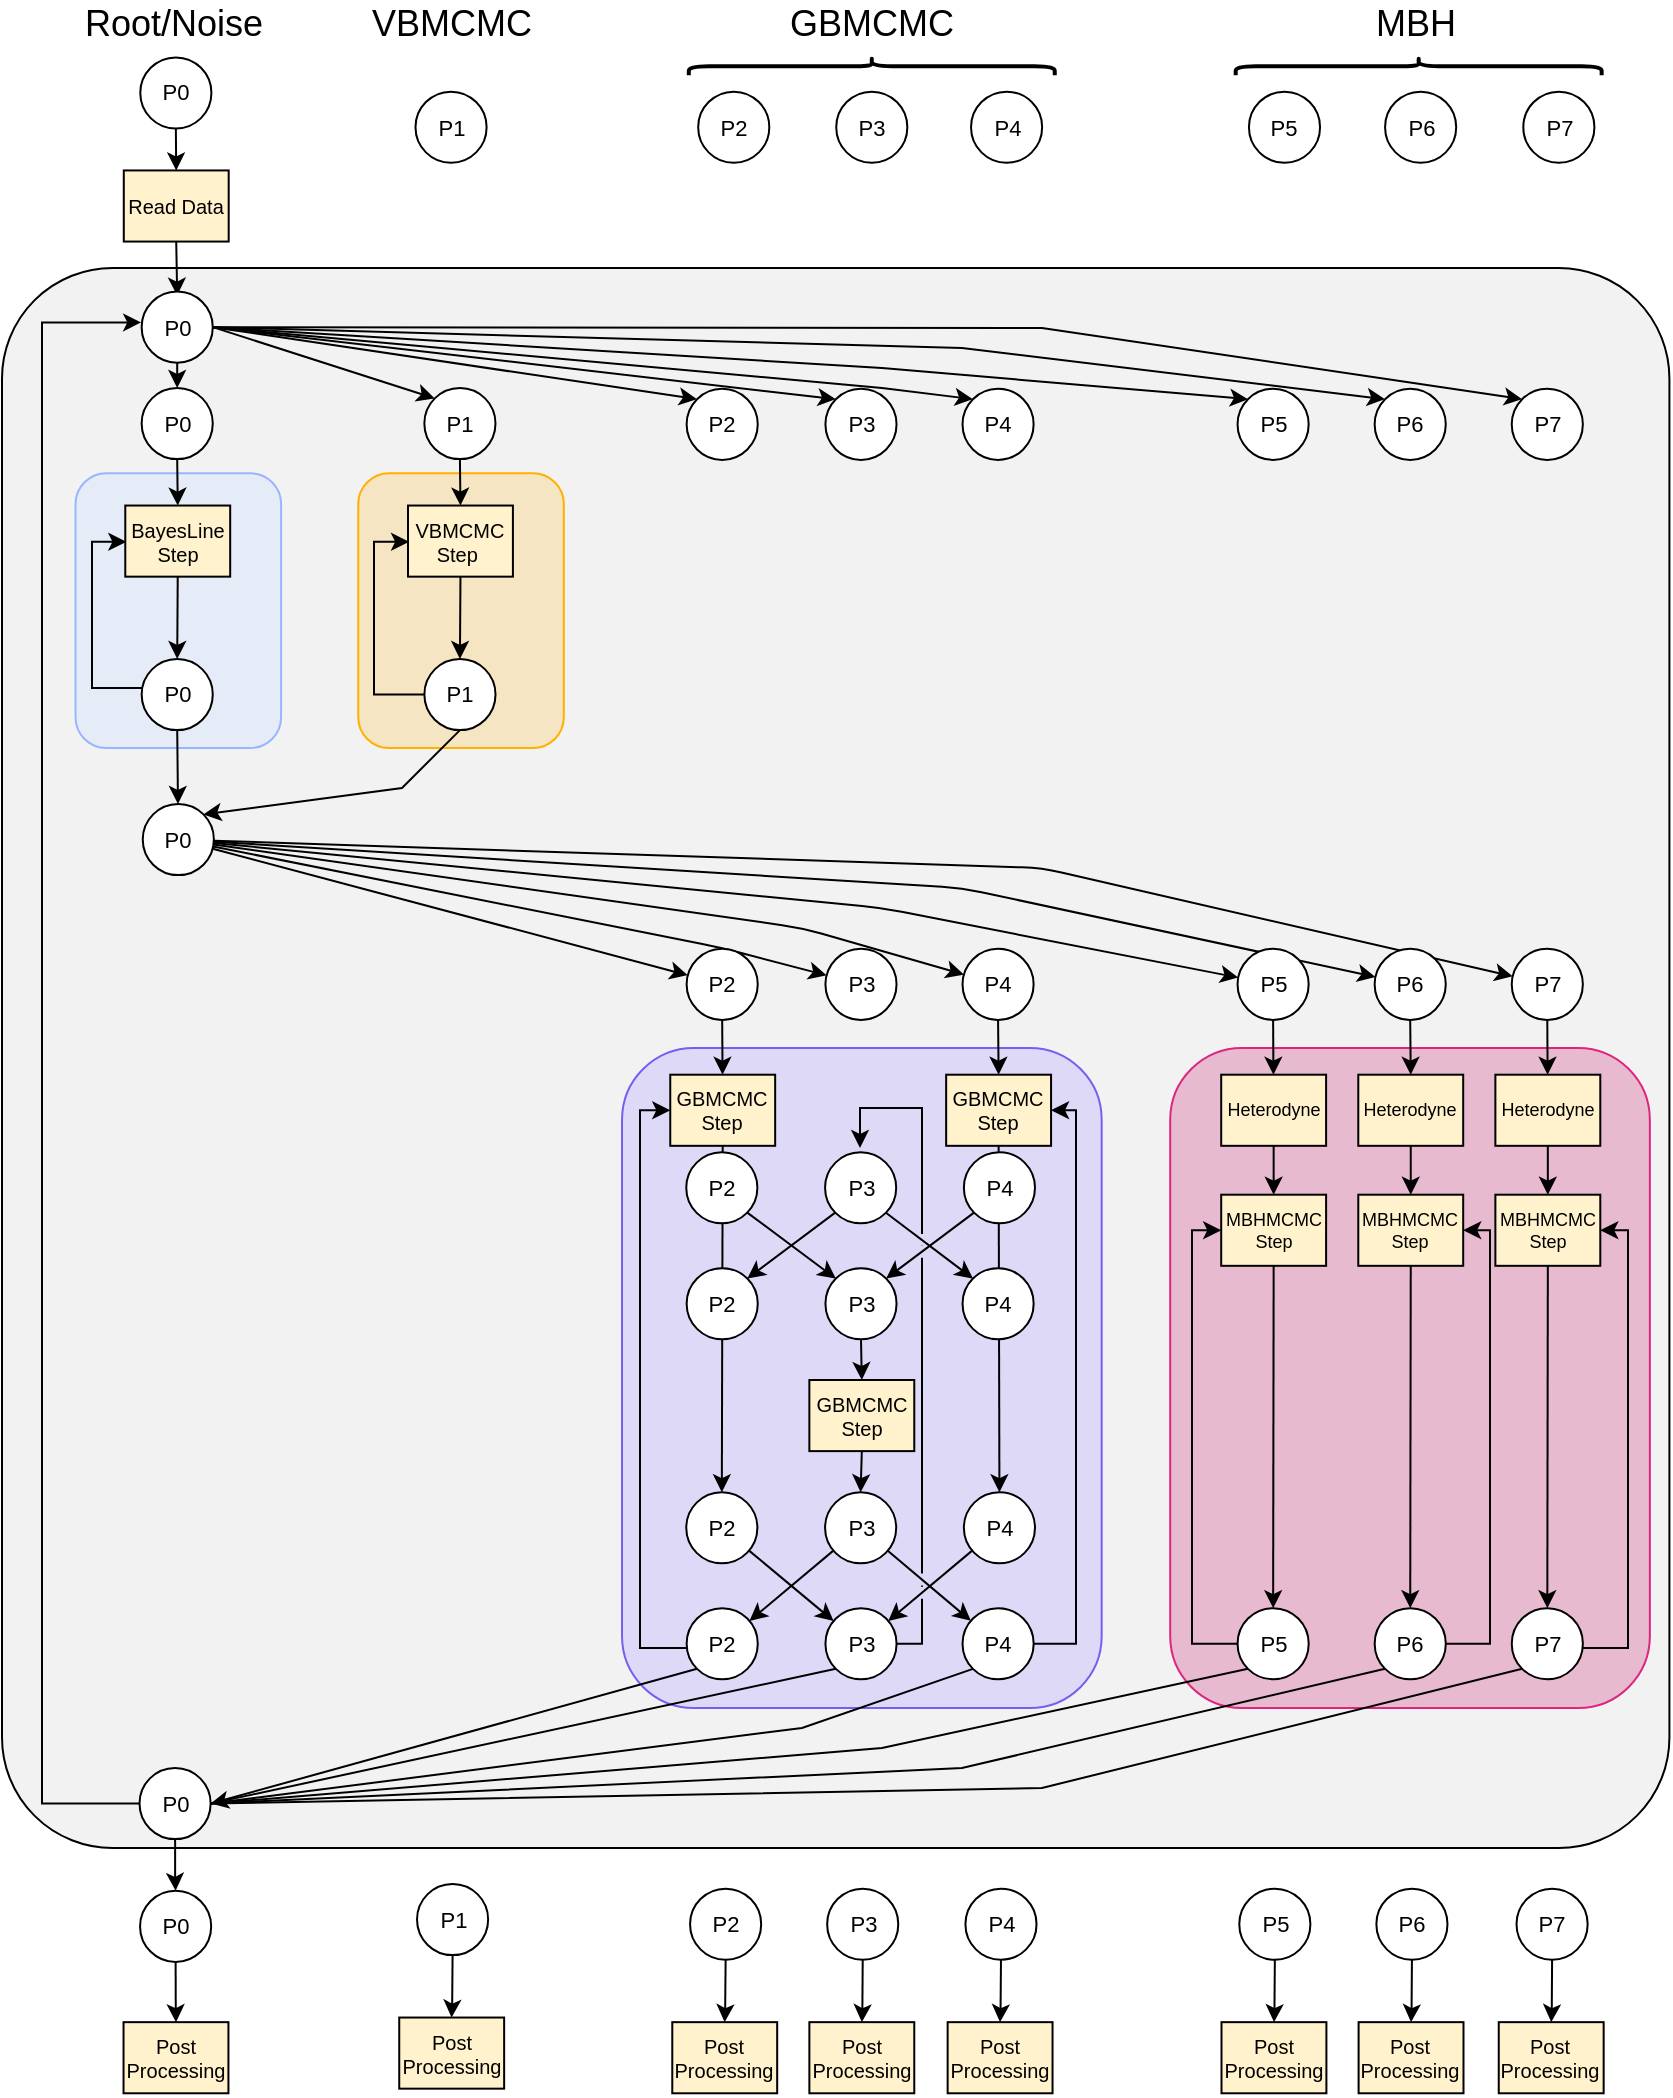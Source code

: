 <mxfile version="20.5.3" type="github">
  <diagram id="ocjEKwFpsV1IeR2hr5S3" name="Page-1">
    <mxGraphModel dx="2914" dy="2253" grid="1" gridSize="10" guides="1" tooltips="1" connect="1" arrows="1" fold="1" page="1" pageScale="1" pageWidth="850" pageHeight="1100" math="0" shadow="0">
      <root>
        <mxCell id="0" />
        <mxCell id="1" parent="0" />
        <mxCell id="KKFM_KyTwlKslKXIKcW2-42" value="" style="rounded=1;whiteSpace=wrap;html=1;strokeColor=#000000;fillColor=#E6E6E6;arcSize=7;fontSize=11;glass=0;noLabel=0;fillOpacity=50;" parent="1" vertex="1">
          <mxGeometry x="-840" y="-940" width="833.71" height="790" as="geometry" />
        </mxCell>
        <mxCell id="9TntlFMedyVJn60BAklY-58" value="" style="rounded=1;whiteSpace=wrap;html=1;strokeColor=#DC267F;fontSize=11;fillColor=#DD83AE;fillOpacity=50;" parent="1" vertex="1">
          <mxGeometry x="-255.9" y="-550" width="239.83" height="330" as="geometry" />
        </mxCell>
        <mxCell id="fXf3r-uobzJEQX9jouKG-5" value="P0" style="ellipse;whiteSpace=wrap;html=1;fontSize=11;" parent="1" vertex="1">
          <mxGeometry x="-769.623" y="-672.004" width="35.558" height="35.558" as="geometry" />
        </mxCell>
        <mxCell id="fXf3r-uobzJEQX9jouKG-16" value="" style="endArrow=classic;html=1;fontSize=11;" parent="1" source="fXf3r-uobzJEQX9jouKG-5" target="fXf3r-uobzJEQX9jouKG-10" edge="1">
          <mxGeometry x="-1069.086" y="-732.013" width="42.827" height="42.827" as="geometry">
            <mxPoint x="-729.953" y="-523.109" as="sourcePoint" />
            <mxPoint x="-725.508" y="-429.769" as="targetPoint" />
            <Array as="points" />
          </mxGeometry>
        </mxCell>
        <mxCell id="fXf3r-uobzJEQX9jouKG-17" value="" style="endArrow=classic;html=1;fontSize=11;" parent="1" source="fXf3r-uobzJEQX9jouKG-5" target="fXf3r-uobzJEQX9jouKG-11" edge="1">
          <mxGeometry x="-1069.086" y="-732.013" width="42.827" height="42.827" as="geometry">
            <mxPoint x="-729.953" y="-523.109" as="sourcePoint" />
            <mxPoint x="-681.061" y="-434.214" as="targetPoint" />
            <Array as="points">
              <mxPoint x="-480" y="-600" />
            </Array>
          </mxGeometry>
        </mxCell>
        <mxCell id="fXf3r-uobzJEQX9jouKG-19" value="" style="endArrow=classic;html=1;fontSize=11;" parent="1" source="fXf3r-uobzJEQX9jouKG-5" target="fXf3r-uobzJEQX9jouKG-12" edge="1">
          <mxGeometry x="-1069.086" y="-732.013" width="42.827" height="42.827" as="geometry">
            <mxPoint x="-717.381" y="-523.872" as="sourcePoint" />
            <mxPoint x="-565.498" y="-460.883" as="targetPoint" />
            <Array as="points">
              <mxPoint x="-440" y="-610" />
            </Array>
          </mxGeometry>
        </mxCell>
        <mxCell id="fXf3r-uobzJEQX9jouKG-26" value="P4" style="ellipse;whiteSpace=wrap;html=1;fontSize=11;" parent="1" vertex="1">
          <mxGeometry x="-355.486" y="-1028.173" width="35.558" height="35.558" as="geometry" />
        </mxCell>
        <mxCell id="fXf3r-uobzJEQX9jouKG-27" value="P3" style="ellipse;whiteSpace=wrap;html=1;fontSize=11;" parent="1" vertex="1">
          <mxGeometry x="-422.884" y="-1028.173" width="35.558" height="35.558" as="geometry" />
        </mxCell>
        <mxCell id="fXf3r-uobzJEQX9jouKG-28" value="&lt;font style=&quot;font-size: 11px&quot;&gt;P2&lt;/font&gt;" style="ellipse;whiteSpace=wrap;html=1;fontSize=11;" parent="1" vertex="1">
          <mxGeometry x="-491.91" y="-1028.173" width="35.558" height="35.558" as="geometry" />
        </mxCell>
        <mxCell id="fXf3r-uobzJEQX9jouKG-29" value="&lt;font style=&quot;font-size: 11px;&quot;&gt;P0&lt;/font&gt;" style="ellipse;whiteSpace=wrap;html=1;fontSize=11;" parent="1" vertex="1">
          <mxGeometry x="-770.853" y="-1045.304" width="35.558" height="35.558" as="geometry" />
        </mxCell>
        <mxCell id="fXf3r-uobzJEQX9jouKG-30" value="Read Data" style="rounded=0;whiteSpace=wrap;html=1;fontSize=10;fillColor=#fff2cc;" parent="1" vertex="1">
          <mxGeometry x="-779.111" y="-988.78" width="52.448" height="35.558" as="geometry" />
        </mxCell>
        <mxCell id="fXf3r-uobzJEQX9jouKG-31" value="" style="endArrow=classic;html=1;entryX=0.5;entryY=0;entryDx=0;entryDy=0;fontSize=11;" parent="1" source="fXf3r-uobzJEQX9jouKG-29" target="fXf3r-uobzJEQX9jouKG-30" edge="1">
          <mxGeometry x="-1108.653" y="-1028.173" width="42.827" height="42.827" as="geometry">
            <mxPoint x="-637.512" y="-819.269" as="sourcePoint" />
            <mxPoint x="-615.288" y="-841.493" as="targetPoint" />
          </mxGeometry>
        </mxCell>
        <mxCell id="fXf3r-uobzJEQX9jouKG-32" value="" style="endArrow=classic;html=1;exitX=0.5;exitY=1;exitDx=0;exitDy=0;fontSize=11;entryX=0.5;entryY=0;entryDx=0;entryDy=0;" parent="1" source="fXf3r-uobzJEQX9jouKG-30" edge="1">
          <mxGeometry x="-1108.653" y="-1030.173" width="42.827" height="42.827" as="geometry">
            <mxPoint x="-637.512" y="-807.935" as="sourcePoint" />
            <mxPoint x="-752.401" y="-926.193" as="targetPoint" />
          </mxGeometry>
        </mxCell>
        <mxCell id="fXf3r-uobzJEQX9jouKG-116" value="P0" style="ellipse;whiteSpace=wrap;html=1;fontSize=11;" parent="1" vertex="1">
          <mxGeometry x="-771.235" y="-190.004" width="35.558" height="35.558" as="geometry" />
        </mxCell>
        <mxCell id="fXf3r-uobzJEQX9jouKG-129" value="P3" style="ellipse;whiteSpace=wrap;html=1;fontSize=11;" parent="1" vertex="1">
          <mxGeometry x="-427.423" y="-129.685" width="35.558" height="35.558" as="geometry" />
        </mxCell>
        <mxCell id="fXf3r-uobzJEQX9jouKG-130" value="P2" style="ellipse;whiteSpace=wrap;html=1;fontSize=11;" parent="1" vertex="1">
          <mxGeometry x="-495.969" y="-129.685" width="35.558" height="35.558" as="geometry" />
        </mxCell>
        <mxCell id="fXf3r-uobzJEQX9jouKG-131" value="P1" style="ellipse;whiteSpace=wrap;html=1;fontSize=11;" parent="1" vertex="1">
          <mxGeometry x="-632.49" y="-131.997" width="35.558" height="35.558" as="geometry" />
        </mxCell>
        <mxCell id="9TntlFMedyVJn60BAklY-5" value="P5" style="ellipse;whiteSpace=wrap;html=1;fontSize=11;" parent="1" vertex="1">
          <mxGeometry x="-216.528" y="-1028.173" width="35.558" height="35.558" as="geometry" />
        </mxCell>
        <mxCell id="9TntlFMedyVJn60BAklY-6" value="P6" style="ellipse;whiteSpace=wrap;html=1;fontSize=11;" parent="1" vertex="1">
          <mxGeometry x="-148.462" y="-1028.173" width="35.558" height="35.558" as="geometry" />
        </mxCell>
        <mxCell id="9TntlFMedyVJn60BAklY-7" value="P7" style="ellipse;whiteSpace=wrap;html=1;fontSize=11;" parent="1" vertex="1">
          <mxGeometry x="-79.342" y="-1028.173" width="35.558" height="35.558" as="geometry" />
        </mxCell>
        <mxCell id="9TntlFMedyVJn60BAklY-16" value="" style="endArrow=classic;html=1;labelBackgroundColor=none;fontSize=11;" parent="1" source="fXf3r-uobzJEQX9jouKG-5" target="9TntlFMedyVJn60BAklY-12" edge="1">
          <mxGeometry x="-1063.946" y="-732.013" width="42.827" height="42.827" as="geometry">
            <mxPoint x="-927.049" y="-487.551" as="sourcePoint" />
            <mxPoint x="-904.825" y="-509.775" as="targetPoint" />
            <Array as="points">
              <mxPoint x="-400" y="-620" />
            </Array>
          </mxGeometry>
        </mxCell>
        <mxCell id="9TntlFMedyVJn60BAklY-17" value="" style="endArrow=classic;html=1;labelBackgroundColor=none;fontSize=11;" parent="1" source="fXf3r-uobzJEQX9jouKG-5" target="9TntlFMedyVJn60BAklY-13" edge="1">
          <mxGeometry x="-1063.946" y="-732.013" width="42.827" height="42.827" as="geometry">
            <mxPoint x="-927.049" y="-487.551" as="sourcePoint" />
            <mxPoint x="-904.825" y="-509.775" as="targetPoint" />
            <Array as="points">
              <mxPoint x="-360" y="-630" />
            </Array>
          </mxGeometry>
        </mxCell>
        <mxCell id="9TntlFMedyVJn60BAklY-18" value="" style="endArrow=classic;html=1;labelBackgroundColor=none;fontSize=11;" parent="1" source="fXf3r-uobzJEQX9jouKG-5" target="9TntlFMedyVJn60BAklY-14" edge="1">
          <mxGeometry x="-1063.946" y="-732.013" width="42.827" height="42.827" as="geometry">
            <mxPoint x="-927.049" y="-487.551" as="sourcePoint" />
            <mxPoint x="-904.825" y="-509.775" as="targetPoint" />
            <Array as="points">
              <mxPoint x="-320" y="-640" />
            </Array>
          </mxGeometry>
        </mxCell>
        <mxCell id="9TntlFMedyVJn60BAklY-20" value="MBHMCMC Step" style="rounded=0;whiteSpace=wrap;html=1;fontSize=9;fillColor=#fff2cc;" parent="1" vertex="1">
          <mxGeometry x="-230.401" y="-476.648" width="52.448" height="35.558" as="geometry" />
        </mxCell>
        <mxCell id="9TntlFMedyVJn60BAklY-21" value="MBHMCMC Step" style="rounded=0;whiteSpace=wrap;html=1;fontSize=9;fillColor=#fff2cc;" parent="1" vertex="1">
          <mxGeometry x="-161.855" y="-476.648" width="52.448" height="35.558" as="geometry" />
        </mxCell>
        <mxCell id="9TntlFMedyVJn60BAklY-22" value="MBHMCMC Step" style="rounded=0;whiteSpace=wrap;html=1;fontSize=9;fillColor=#fff2cc;" parent="1" vertex="1">
          <mxGeometry x="-93.309" y="-476.648" width="52.448" height="35.558" as="geometry" />
        </mxCell>
        <mxCell id="9TntlFMedyVJn60BAklY-55" style="edgeStyle=orthogonalEdgeStyle;rounded=0;orthogonalLoop=1;jettySize=auto;html=1;entryX=0;entryY=0.5;entryDx=0;entryDy=0;labelBackgroundColor=none;fontSize=11;" parent="1" source="9TntlFMedyVJn60BAklY-34" target="9TntlFMedyVJn60BAklY-20" edge="1">
          <mxGeometry x="-313.517" y="-784.458" as="geometry">
            <Array as="points">
              <mxPoint x="-245" y="-252" />
              <mxPoint x="-245" y="-459" />
            </Array>
          </mxGeometry>
        </mxCell>
        <mxCell id="E9giI5npblJXZ4MztRx8-21" style="edgeStyle=none;rounded=0;orthogonalLoop=1;jettySize=auto;html=1;exitX=0;exitY=1;exitDx=0;exitDy=0;endArrow=none;endFill=0;entryX=1;entryY=0.5;entryDx=0;entryDy=0;" edge="1" parent="1" source="9TntlFMedyVJn60BAklY-34" target="fXf3r-uobzJEQX9jouKG-116">
          <mxGeometry relative="1" as="geometry">
            <mxPoint x="-730" y="-190.0" as="targetPoint" />
            <Array as="points">
              <mxPoint x="-400" y="-200" />
            </Array>
          </mxGeometry>
        </mxCell>
        <mxCell id="9TntlFMedyVJn60BAklY-34" value="P5" style="ellipse;whiteSpace=wrap;html=1;fontSize=11;" parent="1" vertex="1">
          <mxGeometry x="-222.212" y="-269.934" width="35.558" height="35.558" as="geometry" />
        </mxCell>
        <mxCell id="9TntlFMedyVJn60BAklY-56" style="edgeStyle=orthogonalEdgeStyle;rounded=0;orthogonalLoop=1;jettySize=auto;html=1;entryX=1;entryY=0.5;entryDx=0;entryDy=0;labelBackgroundColor=none;fontSize=11;" parent="1" source="9TntlFMedyVJn60BAklY-35" target="9TntlFMedyVJn60BAklY-21" edge="1">
          <mxGeometry x="-316.087" y="-784.458" as="geometry">
            <Array as="points">
              <mxPoint x="-96" y="-252" />
              <mxPoint x="-96" y="-459" />
            </Array>
          </mxGeometry>
        </mxCell>
        <mxCell id="E9giI5npblJXZ4MztRx8-22" style="edgeStyle=none;rounded=0;orthogonalLoop=1;jettySize=auto;html=1;exitX=0;exitY=1;exitDx=0;exitDy=0;endArrow=none;endFill=0;entryX=1;entryY=0.5;entryDx=0;entryDy=0;" edge="1" parent="1" source="9TntlFMedyVJn60BAklY-35" target="fXf3r-uobzJEQX9jouKG-116">
          <mxGeometry relative="1" as="geometry">
            <mxPoint x="-730" y="-190.0" as="targetPoint" />
            <Array as="points">
              <mxPoint x="-360" y="-190" />
            </Array>
          </mxGeometry>
        </mxCell>
        <mxCell id="9TntlFMedyVJn60BAklY-35" value="P6" style="ellipse;whiteSpace=wrap;html=1;fontSize=11;" parent="1" vertex="1">
          <mxGeometry x="-153.666" y="-269.934" width="35.558" height="35.558" as="geometry" />
        </mxCell>
        <mxCell id="9TntlFMedyVJn60BAklY-57" style="edgeStyle=orthogonalEdgeStyle;rounded=0;orthogonalLoop=1;jettySize=auto;html=1;entryX=1;entryY=0.5;entryDx=0;entryDy=0;labelBackgroundColor=none;fontSize=11;" parent="1" source="9TntlFMedyVJn60BAklY-36" target="9TntlFMedyVJn60BAklY-22" edge="1">
          <mxGeometry x="-318.657" y="-784.458" as="geometry">
            <Array as="points">
              <mxPoint x="-27" y="-250" />
              <mxPoint x="-27" y="-459" />
            </Array>
          </mxGeometry>
        </mxCell>
        <mxCell id="E9giI5npblJXZ4MztRx8-23" style="edgeStyle=none;rounded=0;orthogonalLoop=1;jettySize=auto;html=1;exitX=0;exitY=1;exitDx=0;exitDy=0;endArrow=none;endFill=0;entryX=1;entryY=0.5;entryDx=0;entryDy=0;" edge="1" parent="1" source="9TntlFMedyVJn60BAklY-36" target="fXf3r-uobzJEQX9jouKG-116">
          <mxGeometry relative="1" as="geometry">
            <mxPoint x="-740" y="-190.0" as="targetPoint" />
            <Array as="points">
              <mxPoint x="-320" y="-180" />
            </Array>
          </mxGeometry>
        </mxCell>
        <mxCell id="9TntlFMedyVJn60BAklY-36" value="P7" style="ellipse;whiteSpace=wrap;html=1;fontSize=11;" parent="1" vertex="1">
          <mxGeometry x="-85.12" y="-269.934" width="35.558" height="35.558" as="geometry" />
        </mxCell>
        <mxCell id="9TntlFMedyVJn60BAklY-38" value="P4" style="ellipse;whiteSpace=wrap;html=1;fontSize=11;" parent="1" vertex="1">
          <mxGeometry x="-358.291" y="-129.685" width="35.558" height="35.558" as="geometry" />
        </mxCell>
        <mxCell id="9TntlFMedyVJn60BAklY-39" value="P5" style="ellipse;whiteSpace=wrap;html=1;fontSize=11;" parent="1" vertex="1">
          <mxGeometry x="-221.359" y="-129.685" width="35.558" height="35.558" as="geometry" />
        </mxCell>
        <mxCell id="9TntlFMedyVJn60BAklY-40" value="P6" style="ellipse;whiteSpace=wrap;html=1;fontSize=11;" parent="1" vertex="1">
          <mxGeometry x="-152.813" y="-129.685" width="35.558" height="35.558" as="geometry" />
        </mxCell>
        <mxCell id="9TntlFMedyVJn60BAklY-43" value="" style="endArrow=classic;html=1;labelBackgroundColor=none;fontSize=11;exitX=0.5;exitY=1;exitDx=0;exitDy=0;" parent="1" source="9TntlFMedyVJn60BAklY-20" target="9TntlFMedyVJn60BAklY-34" edge="1">
          <mxGeometry x="-313.517" y="-784.458" as="geometry">
            <mxPoint x="-151.285" y="-312.425" as="sourcePoint" />
            <mxPoint x="-106.837" y="-312.425" as="targetPoint" />
          </mxGeometry>
        </mxCell>
        <mxCell id="9TntlFMedyVJn60BAklY-45" value="" style="endArrow=classic;html=1;labelBackgroundColor=none;fontSize=11;exitX=0.5;exitY=1;exitDx=0;exitDy=0;" parent="1" source="9TntlFMedyVJn60BAklY-21" target="9TntlFMedyVJn60BAklY-35" edge="1">
          <mxGeometry x="-316.087" y="-784.458" as="geometry">
            <mxPoint x="-153.854" y="-312.425" as="sourcePoint" />
            <mxPoint x="-109.407" y="-312.425" as="targetPoint" />
          </mxGeometry>
        </mxCell>
        <mxCell id="9TntlFMedyVJn60BAklY-47" value="" style="endArrow=classic;html=1;labelBackgroundColor=none;fontSize=11;exitX=0.5;exitY=1;exitDx=0;exitDy=0;" parent="1" source="9TntlFMedyVJn60BAklY-22" target="9TntlFMedyVJn60BAklY-36" edge="1">
          <mxGeometry x="-318.657" y="-784.458" as="geometry">
            <mxPoint x="-156.424" y="-312.425" as="sourcePoint" />
            <mxPoint x="-111.977" y="-312.425" as="targetPoint" />
          </mxGeometry>
        </mxCell>
        <mxCell id="9TntlFMedyVJn60BAklY-1" value="" style="rounded=1;whiteSpace=wrap;html=1;strokeColor=#785EF0;fontSize=11;fillColor=#CDC2FF;fillOpacity=50;" parent="1" vertex="1">
          <mxGeometry x="-529.99" y="-550" width="239.83" height="330" as="geometry" />
        </mxCell>
        <mxCell id="fXf3r-uobzJEQX9jouKG-10" value="P2" style="ellipse;whiteSpace=wrap;html=1;fontSize=11;" parent="1" vertex="1">
          <mxGeometry x="-497.691" y="-599.613" width="35.558" height="35.558" as="geometry" />
        </mxCell>
        <mxCell id="fXf3r-uobzJEQX9jouKG-11" value="P3" style="ellipse;whiteSpace=wrap;html=1;fontSize=11;" parent="1" vertex="1">
          <mxGeometry x="-428.288" y="-599.613" width="35.558" height="35.558" as="geometry" />
        </mxCell>
        <mxCell id="fXf3r-uobzJEQX9jouKG-12" value="P4" style="ellipse;whiteSpace=wrap;html=1;fontSize=11;" parent="1" vertex="1">
          <mxGeometry x="-359.742" y="-599.613" width="35.558" height="35.558" as="geometry" />
        </mxCell>
        <mxCell id="fXf3r-uobzJEQX9jouKG-23" value="GBMCMC Step" style="rounded=0;whiteSpace=wrap;html=1;fontSize=10;fillColor=#fff2cc;" parent="1" vertex="1">
          <mxGeometry x="-505.868" y="-536.648" width="52.448" height="35.558" as="geometry" />
        </mxCell>
        <mxCell id="fXf3r-uobzJEQX9jouKG-25" value="GBMCMC Step" style="rounded=0;whiteSpace=wrap;html=1;fontSize=10;fillColor=#fff2cc;" parent="1" vertex="1">
          <mxGeometry x="-367.919" y="-536.648" width="52.448" height="35.558" as="geometry" />
        </mxCell>
        <mxCell id="fXf3r-uobzJEQX9jouKG-33" value="P4" style="ellipse;whiteSpace=wrap;html=1;fontSize=11;" parent="1" vertex="1">
          <mxGeometry x="-359.062" y="-327.893" width="35.558" height="35.558" as="geometry" />
        </mxCell>
        <mxCell id="fXf3r-uobzJEQX9jouKG-34" value="P3" style="ellipse;whiteSpace=wrap;html=1;fontSize=11;" parent="1" vertex="1">
          <mxGeometry x="-428.465" y="-327.893" width="35.558" height="35.558" as="geometry" />
        </mxCell>
        <mxCell id="fXf3r-uobzJEQX9jouKG-35" value="P2" style="ellipse;whiteSpace=wrap;html=1;fontSize=11;" parent="1" vertex="1">
          <mxGeometry x="-497.868" y="-327.893" width="35.558" height="35.558" as="geometry" />
        </mxCell>
        <mxCell id="fXf3r-uobzJEQX9jouKG-43" value="" style="endArrow=classic;html=1;exitX=0.5;exitY=1;exitDx=0;exitDy=0;fontSize=11;" parent="1" source="fXf3r-uobzJEQX9jouKG-23" target="fXf3r-uobzJEQX9jouKG-35" edge="1">
          <mxGeometry x="-932.562" y="-781.032" width="42.827" height="42.827" as="geometry">
            <mxPoint x="-479.644" y="-395.672" as="sourcePoint" />
            <mxPoint x="-431.197" y="-435.675" as="targetPoint" />
          </mxGeometry>
        </mxCell>
        <mxCell id="fXf3r-uobzJEQX9jouKG-48" value="" style="endArrow=classic;html=1;exitX=0.5;exitY=1;exitDx=0;exitDy=0;fontSize=11;" parent="1" source="fXf3r-uobzJEQX9jouKG-25" target="fXf3r-uobzJEQX9jouKG-33" edge="1">
          <mxGeometry x="-936.845" y="-781.032" width="42.827" height="42.827" as="geometry">
            <mxPoint x="-341.696" y="-395.672" as="sourcePoint" />
            <mxPoint x="-435.479" y="-435.675" as="targetPoint" />
          </mxGeometry>
        </mxCell>
        <mxCell id="fXf3r-uobzJEQX9jouKG-75" value="" style="endArrow=classic;html=1;fontSize=11;" parent="1" source="fXf3r-uobzJEQX9jouKG-10" target="fXf3r-uobzJEQX9jouKG-23" edge="1">
          <mxGeometry x="-933.719" y="-866.296" as="geometry">
            <mxPoint x="-481.245" y="-536.495" as="sourcePoint" />
            <mxPoint x="-481.321" y="-469.823" as="targetPoint" />
          </mxGeometry>
        </mxCell>
        <mxCell id="fXf3r-uobzJEQX9jouKG-79" value="" style="endArrow=classic;html=1;entryX=0.5;entryY=0;entryDx=0;entryDy=0;fontSize=11;" parent="1" source="fXf3r-uobzJEQX9jouKG-12" target="fXf3r-uobzJEQX9jouKG-25" edge="1">
          <mxGeometry x="-938.001" y="-866.296" as="geometry">
            <mxPoint x="-343.296" y="-536.495" as="sourcePoint" />
            <mxPoint x="-343.372" y="-469.823" as="targetPoint" />
          </mxGeometry>
        </mxCell>
        <mxCell id="fXf3r-uobzJEQX9jouKG-83" value="" style="endArrow=classic;html=1;fontSize=11;" parent="1" source="fXf3r-uobzJEQX9jouKG-35" target="fXf3r-uobzJEQX9jouKG-98" edge="1">
          <mxGeometry x="-932.562" y="-744.458" width="42.827" height="42.827" as="geometry">
            <mxPoint x="-485.374" y="-304.215" as="sourcePoint" />
            <mxPoint x="-423.245" y="-280.805" as="targetPoint" />
          </mxGeometry>
        </mxCell>
        <mxCell id="fXf3r-uobzJEQX9jouKG-84" value="" style="endArrow=classic;html=1;fontSize=11;" parent="1" source="fXf3r-uobzJEQX9jouKG-34" target="fXf3r-uobzJEQX9jouKG-99" edge="1">
          <mxGeometry x="-932.562" y="-744.458" width="42.827" height="42.827" as="geometry">
            <mxPoint x="-537.03" y="-304.215" as="sourcePoint" />
            <mxPoint x="-465.817" y="-280.805" as="targetPoint" />
          </mxGeometry>
        </mxCell>
        <mxCell id="fXf3r-uobzJEQX9jouKG-85" value="" style="endArrow=classic;html=1;fontSize=11;" parent="1" source="fXf3r-uobzJEQX9jouKG-34" target="fXf3r-uobzJEQX9jouKG-97" edge="1">
          <mxGeometry x="-934.275" y="-744.458" width="42.827" height="42.827" as="geometry">
            <mxPoint x="-477.357" y="-212.421" as="sourcePoint" />
            <mxPoint x="-353.842" y="-280.805" as="targetPoint" />
          </mxGeometry>
        </mxCell>
        <mxCell id="fXf3r-uobzJEQX9jouKG-87" value="" style="endArrow=classic;html=1;fontSize=11;" parent="1" source="fXf3r-uobzJEQX9jouKG-33" target="fXf3r-uobzJEQX9jouKG-98" edge="1">
          <mxGeometry x="-934.275" y="-744.458" width="42.827" height="42.827" as="geometry">
            <mxPoint x="-477.357" y="-212.421" as="sourcePoint" />
            <mxPoint x="-396.414" y="-280.805" as="targetPoint" />
          </mxGeometry>
        </mxCell>
        <mxCell id="KKFM_KyTwlKslKXIKcW2-16" style="edgeStyle=orthogonalEdgeStyle;rounded=0;jumpStyle=gap;orthogonalLoop=1;jettySize=auto;html=1;entryX=1;entryY=0.5;entryDx=0;entryDy=0;fontSize=11;" parent="1" source="fXf3r-uobzJEQX9jouKG-97" target="fXf3r-uobzJEQX9jouKG-25" edge="1">
          <mxGeometry x="-936.845" y="-784.458" as="geometry">
            <Array as="points">
              <mxPoint x="-303" y="-252" />
              <mxPoint x="-303" y="-519" />
            </Array>
          </mxGeometry>
        </mxCell>
        <mxCell id="E9giI5npblJXZ4MztRx8-20" style="edgeStyle=none;rounded=0;orthogonalLoop=1;jettySize=auto;html=1;exitX=0;exitY=1;exitDx=0;exitDy=0;endArrow=none;endFill=0;entryX=1;entryY=0.5;entryDx=0;entryDy=0;" edge="1" parent="1" source="fXf3r-uobzJEQX9jouKG-97" target="fXf3r-uobzJEQX9jouKG-116">
          <mxGeometry relative="1" as="geometry">
            <mxPoint x="-730" y="-190" as="targetPoint" />
            <Array as="points">
              <mxPoint x="-440" y="-210" />
            </Array>
          </mxGeometry>
        </mxCell>
        <mxCell id="fXf3r-uobzJEQX9jouKG-97" value="P4" style="ellipse;whiteSpace=wrap;html=1;fontSize=11;" parent="1" vertex="1">
          <mxGeometry x="-359.731" y="-269.934" width="35.558" height="35.558" as="geometry" />
        </mxCell>
        <mxCell id="E9giI5npblJXZ4MztRx8-19" style="edgeStyle=none;rounded=0;orthogonalLoop=1;jettySize=auto;html=1;exitX=0;exitY=1;exitDx=0;exitDy=0;entryX=1;entryY=0.5;entryDx=0;entryDy=0;" edge="1" parent="1" source="fXf3r-uobzJEQX9jouKG-98" target="fXf3r-uobzJEQX9jouKG-116">
          <mxGeometry relative="1" as="geometry">
            <mxPoint x="-740" y="-190" as="targetPoint" />
            <Array as="points" />
          </mxGeometry>
        </mxCell>
        <mxCell id="fXf3r-uobzJEQX9jouKG-98" value="P3" style="ellipse;whiteSpace=wrap;html=1;fontSize=11;" parent="1" vertex="1">
          <mxGeometry x="-428.277" y="-269.934" width="35.558" height="35.558" as="geometry" />
        </mxCell>
        <mxCell id="KKFM_KyTwlKslKXIKcW2-13" style="edgeStyle=orthogonalEdgeStyle;rounded=0;jumpStyle=gap;orthogonalLoop=1;jettySize=auto;html=1;fontSize=11;entryX=0;entryY=0.5;entryDx=0;entryDy=0;" parent="1" source="fXf3r-uobzJEQX9jouKG-99" target="fXf3r-uobzJEQX9jouKG-23" edge="1">
          <mxGeometry x="-932.562" y="-784.458" as="geometry">
            <Array as="points">
              <mxPoint x="-521" y="-250" />
              <mxPoint x="-521" y="-519" />
            </Array>
            <mxPoint x="-504.294" y="-417.002" as="targetPoint" />
          </mxGeometry>
        </mxCell>
        <mxCell id="E9giI5npblJXZ4MztRx8-18" style="rounded=0;orthogonalLoop=1;jettySize=auto;html=1;exitX=0;exitY=1;exitDx=0;exitDy=0;entryX=1;entryY=0.5;entryDx=0;entryDy=0;endArrow=none;endFill=0;" edge="1" parent="1" source="fXf3r-uobzJEQX9jouKG-99" target="fXf3r-uobzJEQX9jouKG-116">
          <mxGeometry relative="1" as="geometry">
            <Array as="points" />
          </mxGeometry>
        </mxCell>
        <mxCell id="fXf3r-uobzJEQX9jouKG-99" value="P2" style="ellipse;whiteSpace=wrap;html=1;fontSize=11;" parent="1" vertex="1">
          <mxGeometry x="-497.679" y="-269.934" width="35.558" height="35.558" as="geometry" />
        </mxCell>
        <mxCell id="E9giI5npblJXZ4MztRx8-41" style="edgeStyle=none;rounded=0;orthogonalLoop=1;jettySize=auto;html=1;exitX=0.5;exitY=1;exitDx=0;exitDy=0;endArrow=classic;endFill=1;" edge="1" parent="1" source="9TntlFMedyVJn60BAklY-12" target="E9giI5npblJXZ4MztRx8-37">
          <mxGeometry relative="1" as="geometry" />
        </mxCell>
        <mxCell id="9TntlFMedyVJn60BAklY-12" value="P5" style="ellipse;whiteSpace=wrap;html=1;fontSize=11;" parent="1" vertex="1">
          <mxGeometry x="-222.223" y="-599.613" width="35.558" height="35.558" as="geometry" />
        </mxCell>
        <mxCell id="E9giI5npblJXZ4MztRx8-42" style="edgeStyle=none;rounded=0;orthogonalLoop=1;jettySize=auto;html=1;exitX=0.5;exitY=1;exitDx=0;exitDy=0;entryX=0.5;entryY=0;entryDx=0;entryDy=0;endArrow=classic;endFill=1;" edge="1" parent="1" source="9TntlFMedyVJn60BAklY-13" target="E9giI5npblJXZ4MztRx8-38">
          <mxGeometry relative="1" as="geometry" />
        </mxCell>
        <mxCell id="9TntlFMedyVJn60BAklY-13" value="P6" style="ellipse;whiteSpace=wrap;html=1;fontSize=11;" parent="1" vertex="1">
          <mxGeometry x="-153.677" y="-599.613" width="35.558" height="35.558" as="geometry" />
        </mxCell>
        <mxCell id="E9giI5npblJXZ4MztRx8-43" style="edgeStyle=none;rounded=0;orthogonalLoop=1;jettySize=auto;html=1;exitX=0.5;exitY=1;exitDx=0;exitDy=0;endArrow=classic;endFill=1;" edge="1" parent="1" source="9TntlFMedyVJn60BAklY-14" target="E9giI5npblJXZ4MztRx8-39">
          <mxGeometry relative="1" as="geometry" />
        </mxCell>
        <mxCell id="9TntlFMedyVJn60BAklY-14" value="P7" style="ellipse;whiteSpace=wrap;html=1;fontSize=11;" parent="1" vertex="1">
          <mxGeometry x="-85.131" y="-599.613" width="35.558" height="35.558" as="geometry" />
        </mxCell>
        <mxCell id="KKFM_KyTwlKslKXIKcW2-25" style="edgeStyle=orthogonalEdgeStyle;rounded=0;jumpStyle=gap;orthogonalLoop=1;jettySize=auto;html=1;strokeWidth=1;fontSize=11;jumpSize=5;entryX=-0.007;entryY=0.433;entryDx=0;entryDy=0;entryPerimeter=0;exitX=0;exitY=0.5;exitDx=0;exitDy=0;" parent="1" target="l6eoJXe1GCLnJdnGcLJA-2" edge="1" source="fXf3r-uobzJEQX9jouKG-116">
          <mxGeometry x="-1110.343" y="-772.013" as="geometry">
            <Array as="points">
              <mxPoint x="-820" y="-172" />
              <mxPoint x="-820" y="-913" />
            </Array>
            <mxPoint x="-772.055" y="-189.116" as="sourcePoint" />
            <mxPoint x="-771.18" y="-906.414" as="targetPoint" />
          </mxGeometry>
        </mxCell>
        <mxCell id="KKFM_KyTwlKslKXIKcW2-28" value="Post Processing" style="rounded=0;whiteSpace=wrap;html=1;fontSize=10;fillColor=#fff2cc;" parent="1" vertex="1">
          <mxGeometry x="-367.18" y="-62.918" width="52.448" height="35.558" as="geometry" />
        </mxCell>
        <mxCell id="KKFM_KyTwlKslKXIKcW2-35" style="edgeStyle=orthogonalEdgeStyle;rounded=0;jumpStyle=gap;orthogonalLoop=1;jettySize=auto;html=1;fontSize=11;" parent="1" source="9TntlFMedyVJn60BAklY-38" target="KKFM_KyTwlKslKXIKcW2-28" edge="1">
          <mxGeometry x="-449.408" y="-849.64" as="geometry" />
        </mxCell>
        <mxCell id="KKFM_KyTwlKslKXIKcW2-29" value="Post Processing" style="rounded=0;whiteSpace=wrap;html=1;fontSize=10;fillColor=#fff2cc;" parent="1" vertex="1">
          <mxGeometry x="-230.248" y="-62.918" width="52.448" height="35.558" as="geometry" />
        </mxCell>
        <mxCell id="KKFM_KyTwlKslKXIKcW2-30" value="Post Processing" style="rounded=0;whiteSpace=wrap;html=1;fontSize=10;fillColor=#fff2cc;" parent="1" vertex="1">
          <mxGeometry x="-161.702" y="-62.918" width="52.448" height="35.558" as="geometry" />
        </mxCell>
        <mxCell id="KKFM_KyTwlKslKXIKcW2-31" value="Post Processing" style="rounded=0;whiteSpace=wrap;html=1;fontSize=10;fillColor=#fff2cc;" parent="1" vertex="1">
          <mxGeometry x="-779.234" y="-62.918" width="52.448" height="35.558" as="geometry" />
        </mxCell>
        <mxCell id="KKFM_KyTwlKslKXIKcW2-32" value="Post Processing" style="rounded=0;whiteSpace=wrap;html=1;fontSize=10;fillColor=#fff2cc;" parent="1" vertex="1">
          <mxGeometry x="-641.38" y="-65.231" width="52.448" height="35.558" as="geometry" />
        </mxCell>
        <mxCell id="KKFM_KyTwlKslKXIKcW2-33" value="Post Processing" style="rounded=0;whiteSpace=wrap;html=1;fontSize=10;fillColor=#fff2cc;" parent="1" vertex="1">
          <mxGeometry x="-504.859" y="-62.918" width="52.448" height="35.558" as="geometry" />
        </mxCell>
        <mxCell id="KKFM_KyTwlKslKXIKcW2-34" value="Post Processing" style="rounded=0;whiteSpace=wrap;html=1;fontSize=10;fillColor=#fff2cc;" parent="1" vertex="1">
          <mxGeometry x="-436.313" y="-62.918" width="52.448" height="35.558" as="geometry" />
        </mxCell>
        <mxCell id="KKFM_KyTwlKslKXIKcW2-36" style="edgeStyle=orthogonalEdgeStyle;rounded=0;jumpStyle=gap;orthogonalLoop=1;jettySize=auto;html=1;fontSize=11;" parent="1" source="9TntlFMedyVJn60BAklY-39" target="KKFM_KyTwlKslKXIKcW2-29" edge="1">
          <mxGeometry x="-383.591" y="-849.64" as="geometry" />
        </mxCell>
        <mxCell id="KKFM_KyTwlKslKXIKcW2-37" style="edgeStyle=orthogonalEdgeStyle;rounded=0;jumpStyle=gap;orthogonalLoop=1;jettySize=auto;html=1;fontSize=11;" parent="1" source="9TntlFMedyVJn60BAklY-40" target="KKFM_KyTwlKslKXIKcW2-30" edge="1">
          <mxGeometry x="-386.161" y="-849.64" as="geometry" />
        </mxCell>
        <mxCell id="KKFM_KyTwlKslKXIKcW2-38" style="edgeStyle=orthogonalEdgeStyle;rounded=0;jumpStyle=gap;orthogonalLoop=1;jettySize=auto;html=1;fontSize=11;" parent="1" source="YqNIB3fvelUlKw-ISLuf-3" target="KKFM_KyTwlKslKXIKcW2-31" edge="1">
          <mxGeometry x="-1108.144" y="-849.64" as="geometry" />
        </mxCell>
        <mxCell id="KKFM_KyTwlKslKXIKcW2-39" style="edgeStyle=orthogonalEdgeStyle;rounded=0;jumpStyle=gap;orthogonalLoop=1;jettySize=auto;html=1;fontSize=11;" parent="1" source="fXf3r-uobzJEQX9jouKG-131" target="KKFM_KyTwlKslKXIKcW2-32" edge="1">
          <mxGeometry x="-1067.185" y="-851.953" as="geometry" />
        </mxCell>
        <mxCell id="KKFM_KyTwlKslKXIKcW2-40" style="edgeStyle=orthogonalEdgeStyle;rounded=0;jumpStyle=gap;orthogonalLoop=1;jettySize=auto;html=1;fontSize=11;" parent="1" source="fXf3r-uobzJEQX9jouKG-130" target="KKFM_KyTwlKslKXIKcW2-33" edge="1">
          <mxGeometry x="-1001.78" y="-849.64" as="geometry" />
        </mxCell>
        <mxCell id="KKFM_KyTwlKslKXIKcW2-41" style="edgeStyle=orthogonalEdgeStyle;rounded=0;jumpStyle=gap;orthogonalLoop=1;jettySize=auto;html=1;fontSize=11;" parent="1" source="fXf3r-uobzJEQX9jouKG-129" target="KKFM_KyTwlKslKXIKcW2-34" edge="1">
          <mxGeometry x="-1004.349" y="-849.64" as="geometry" />
        </mxCell>
        <mxCell id="4J-UiS3wNsruWkaUNkyr-2" value="MBH" style="text;html=1;strokeColor=none;fillColor=none;align=center;verticalAlign=middle;whiteSpace=wrap;rounded=0;fontSize=18;" parent="1" vertex="1">
          <mxGeometry x="-150.051" y="-1071" width="34.261" height="17.131" as="geometry" />
        </mxCell>
        <mxCell id="4J-UiS3wNsruWkaUNkyr-4" value="Root/Noise" style="text;html=1;strokeColor=none;fillColor=none;align=center;verticalAlign=middle;whiteSpace=wrap;rounded=0;fontSize=18;" parent="1" vertex="1">
          <mxGeometry x="-770.852" y="-1071" width="34.261" height="17.131" as="geometry" />
        </mxCell>
        <mxCell id="4J-UiS3wNsruWkaUNkyr-5" value="GBMCMC" style="text;html=1;strokeColor=none;fillColor=none;align=center;verticalAlign=middle;whiteSpace=wrap;rounded=0;fontSize=18;" parent="1" vertex="1">
          <mxGeometry x="-422.241" y="-1071" width="34.261" height="17.131" as="geometry" />
        </mxCell>
        <mxCell id="4J-UiS3wNsruWkaUNkyr-6" value="" style="shape=curlyBracket;whiteSpace=wrap;html=1;rounded=1;strokeColor=#000000;fillColor=#E6E6E6;strokeWidth=2;fontSize=11;direction=south;" parent="1" vertex="1">
          <mxGeometry x="-223.148" y="-1045.304" width="182.973" height="8.891" as="geometry" />
        </mxCell>
        <mxCell id="4J-UiS3wNsruWkaUNkyr-7" value="" style="shape=curlyBracket;whiteSpace=wrap;html=1;rounded=1;strokeColor=#000000;fillColor=#E6E6E6;strokeWidth=2;fontSize=11;direction=south;" parent="1" vertex="1">
          <mxGeometry x="-496.597" y="-1045.304" width="182.973" height="8.891" as="geometry" />
        </mxCell>
        <mxCell id="YqNIB3fvelUlKw-ISLuf-3" value="P0" style="ellipse;whiteSpace=wrap;html=1;fontSize=11;" parent="1" vertex="1">
          <mxGeometry x="-770.97" y="-128.571" width="35.558" height="35.558" as="geometry" />
        </mxCell>
        <mxCell id="YqNIB3fvelUlKw-ISLuf-4" style="edgeStyle=orthogonalEdgeStyle;rounded=0;jumpStyle=gap;orthogonalLoop=1;jettySize=auto;html=1;fontSize=11;" parent="1" source="fXf3r-uobzJEQX9jouKG-116" target="YqNIB3fvelUlKw-ISLuf-3" edge="1">
          <mxGeometry x="-1108.464" y="-1042.28" as="geometry">
            <mxPoint x="-752.586" y="-427.466" as="sourcePoint" />
            <mxPoint x="-753.341" y="-255.558" as="targetPoint" />
          </mxGeometry>
        </mxCell>
        <mxCell id="LHhICdm2j_HilG0s3vL_-14" value="P7" style="ellipse;whiteSpace=wrap;html=1;fontSize=11;" parent="1" vertex="1">
          <mxGeometry x="-82.734" y="-129.685" width="35.558" height="35.558" as="geometry" />
        </mxCell>
        <mxCell id="LHhICdm2j_HilG0s3vL_-15" value="Post Processing" style="rounded=0;whiteSpace=wrap;html=1;fontSize=10;fillColor=#fff2cc;" parent="1" vertex="1">
          <mxGeometry x="-91.624" y="-62.918" width="52.448" height="35.558" as="geometry" />
        </mxCell>
        <mxCell id="LHhICdm2j_HilG0s3vL_-16" style="edgeStyle=orthogonalEdgeStyle;rounded=0;jumpStyle=gap;orthogonalLoop=1;jettySize=auto;html=1;fontSize=11;" parent="1" source="LHhICdm2j_HilG0s3vL_-14" target="LHhICdm2j_HilG0s3vL_-15" edge="1">
          <mxGeometry x="-173.851" y="-849.64" as="geometry" />
        </mxCell>
        <mxCell id="LHhICdm2j_HilG0s3vL_-17" value="&lt;font style=&quot;font-size: 11px;&quot;&gt;P1&lt;/font&gt;" style="ellipse;whiteSpace=wrap;html=1;fontSize=11;" parent="1" vertex="1">
          <mxGeometry x="-633.256" y="-1028.173" width="35.558" height="35.558" as="geometry" />
        </mxCell>
        <mxCell id="LHhICdm2j_HilG0s3vL_-18" value="VBMCMC" style="text;html=1;strokeColor=none;fillColor=none;align=center;verticalAlign=middle;whiteSpace=wrap;rounded=0;fontSize=18;" parent="1" vertex="1">
          <mxGeometry x="-631.511" y="-1071" width="34.261" height="17.131" as="geometry" />
        </mxCell>
        <mxCell id="l6eoJXe1GCLnJdnGcLJA-1" value="" style="rounded=1;whiteSpace=wrap;html=1;strokeColor=#98B5FF;fontSize=11;fillColor=#DBE5FF;fillOpacity=50;" parent="1" vertex="1">
          <mxGeometry x="-803.23" y="-837.38" width="102.78" height="137.38" as="geometry" />
        </mxCell>
        <mxCell id="l6eoJXe1GCLnJdnGcLJA-20" style="rounded=0;orthogonalLoop=1;jettySize=auto;html=1;exitX=1;exitY=0.5;exitDx=0;exitDy=0;entryX=0;entryY=0;entryDx=0;entryDy=0;" parent="1" source="l6eoJXe1GCLnJdnGcLJA-2" target="l6eoJXe1GCLnJdnGcLJA-9" edge="1">
          <mxGeometry relative="1" as="geometry">
            <Array as="points" />
          </mxGeometry>
        </mxCell>
        <mxCell id="E9giI5npblJXZ4MztRx8-31" style="edgeStyle=none;rounded=0;orthogonalLoop=1;jettySize=auto;html=1;exitX=1;exitY=0.5;exitDx=0;exitDy=0;entryX=0;entryY=0;entryDx=0;entryDy=0;endArrow=classic;endFill=1;" edge="1" parent="1" source="l6eoJXe1GCLnJdnGcLJA-2" target="E9giI5npblJXZ4MztRx8-25">
          <mxGeometry relative="1" as="geometry" />
        </mxCell>
        <mxCell id="E9giI5npblJXZ4MztRx8-32" style="edgeStyle=none;rounded=0;orthogonalLoop=1;jettySize=auto;html=1;exitX=1;exitY=0.5;exitDx=0;exitDy=0;entryX=0;entryY=0;entryDx=0;entryDy=0;endArrow=classic;endFill=1;" edge="1" parent="1" source="l6eoJXe1GCLnJdnGcLJA-2" target="E9giI5npblJXZ4MztRx8-26">
          <mxGeometry relative="1" as="geometry" />
        </mxCell>
        <mxCell id="E9giI5npblJXZ4MztRx8-33" style="edgeStyle=none;rounded=0;orthogonalLoop=1;jettySize=auto;html=1;exitX=1;exitY=0.5;exitDx=0;exitDy=0;entryX=0;entryY=0;entryDx=0;entryDy=0;endArrow=classic;endFill=1;" edge="1" parent="1" source="l6eoJXe1GCLnJdnGcLJA-2" target="E9giI5npblJXZ4MztRx8-27">
          <mxGeometry relative="1" as="geometry">
            <Array as="points">
              <mxPoint x="-400" y="-880" />
            </Array>
          </mxGeometry>
        </mxCell>
        <mxCell id="E9giI5npblJXZ4MztRx8-34" style="edgeStyle=none;rounded=0;orthogonalLoop=1;jettySize=auto;html=1;exitX=1;exitY=0.5;exitDx=0;exitDy=0;entryX=0;entryY=0;entryDx=0;entryDy=0;endArrow=classic;endFill=1;" edge="1" parent="1" source="l6eoJXe1GCLnJdnGcLJA-2" target="E9giI5npblJXZ4MztRx8-28">
          <mxGeometry relative="1" as="geometry">
            <Array as="points">
              <mxPoint x="-400" y="-890" />
            </Array>
          </mxGeometry>
        </mxCell>
        <mxCell id="E9giI5npblJXZ4MztRx8-35" style="edgeStyle=none;rounded=0;orthogonalLoop=1;jettySize=auto;html=1;exitX=1;exitY=0.5;exitDx=0;exitDy=0;entryX=0;entryY=0;entryDx=0;entryDy=0;endArrow=classic;endFill=1;" edge="1" parent="1" source="l6eoJXe1GCLnJdnGcLJA-2" target="E9giI5npblJXZ4MztRx8-29">
          <mxGeometry relative="1" as="geometry">
            <Array as="points">
              <mxPoint x="-360" y="-900" />
            </Array>
          </mxGeometry>
        </mxCell>
        <mxCell id="E9giI5npblJXZ4MztRx8-36" style="edgeStyle=none;rounded=0;orthogonalLoop=1;jettySize=auto;html=1;exitX=1;exitY=0.5;exitDx=0;exitDy=0;entryX=0;entryY=0;entryDx=0;entryDy=0;endArrow=classic;endFill=1;" edge="1" parent="1" source="l6eoJXe1GCLnJdnGcLJA-2" target="E9giI5npblJXZ4MztRx8-30">
          <mxGeometry relative="1" as="geometry">
            <Array as="points">
              <mxPoint x="-320" y="-910" />
            </Array>
          </mxGeometry>
        </mxCell>
        <mxCell id="l6eoJXe1GCLnJdnGcLJA-2" value="P0" style="ellipse;whiteSpace=wrap;html=1;fontSize=11;" parent="1" vertex="1">
          <mxGeometry x="-770.18" y="-928.193" width="35.558" height="35.558" as="geometry" />
        </mxCell>
        <mxCell id="l6eoJXe1GCLnJdnGcLJA-3" value="BayesLine Step" style="rounded=0;whiteSpace=wrap;html=1;fontSize=10;fillColor=#fff2cc;" parent="1" vertex="1">
          <mxGeometry x="-778.358" y="-821.228" width="52.448" height="35.558" as="geometry" />
        </mxCell>
        <mxCell id="l6eoJXe1GCLnJdnGcLJA-4" value="" style="endArrow=classic;html=1;exitX=0.5;exitY=1;exitDx=0;exitDy=0;fontSize=11;" parent="1" source="l6eoJXe1GCLnJdnGcLJA-3" target="l6eoJXe1GCLnJdnGcLJA-7" edge="1">
          <mxGeometry x="-1108.157" y="-1159.038" width="42.827" height="42.827" as="geometry">
            <mxPoint x="-654.794" y="-775.9" as="sourcePoint" />
            <mxPoint x="-752.578" y="-740.342" as="targetPoint" />
          </mxGeometry>
        </mxCell>
        <mxCell id="l6eoJXe1GCLnJdnGcLJA-5" value="" style="endArrow=classic;html=1;entryX=0.5;entryY=0;entryDx=0;entryDy=0;fontSize=11;startArrow=none;" parent="1" source="l6eoJXe1GCLnJdnGcLJA-18" target="l6eoJXe1GCLnJdnGcLJA-3" edge="1">
          <mxGeometry x="-1109.313" y="-1170.876" as="geometry">
            <mxPoint x="-753.734" y="-841.075" as="sourcePoint" />
            <mxPoint x="-638.172" y="-743.29" as="targetPoint" />
          </mxGeometry>
        </mxCell>
        <mxCell id="l6eoJXe1GCLnJdnGcLJA-6" style="edgeStyle=orthogonalEdgeStyle;rounded=0;jumpStyle=gap;orthogonalLoop=1;jettySize=auto;html=1;fontSize=11;" parent="1" source="l6eoJXe1GCLnJdnGcLJA-7" edge="1">
          <mxGeometry x="-1108.157" y="-1159.038" as="geometry">
            <Array as="points">
              <mxPoint x="-795" y="-730" />
              <mxPoint x="-795" y="-803" />
            </Array>
            <mxPoint x="-777.833" y="-803.12" as="targetPoint" />
          </mxGeometry>
        </mxCell>
        <mxCell id="l6eoJXe1GCLnJdnGcLJA-21" style="edgeStyle=none;rounded=0;orthogonalLoop=1;jettySize=auto;html=1;exitX=0.5;exitY=1;exitDx=0;exitDy=0;endArrow=classic;endFill=1;" parent="1" source="l6eoJXe1GCLnJdnGcLJA-7" target="fXf3r-uobzJEQX9jouKG-5" edge="1">
          <mxGeometry relative="1" as="geometry" />
        </mxCell>
        <mxCell id="l6eoJXe1GCLnJdnGcLJA-7" value="P0" style="ellipse;whiteSpace=wrap;html=1;fontSize=11;" parent="1" vertex="1">
          <mxGeometry x="-770.169" y="-744.514" width="35.558" height="35.558" as="geometry" />
        </mxCell>
        <mxCell id="l6eoJXe1GCLnJdnGcLJA-8" value="" style="rounded=1;whiteSpace=wrap;html=1;strokeColor=#FFB000;fontSize=11;fillColor=#F9D995;fillOpacity=50;" parent="1" vertex="1">
          <mxGeometry x="-661.87" y="-837.38" width="102.78" height="137.38" as="geometry" />
        </mxCell>
        <mxCell id="l6eoJXe1GCLnJdnGcLJA-9" value="P1" style="ellipse;whiteSpace=wrap;html=1;fontSize=11;" parent="1" vertex="1">
          <mxGeometry x="-628.817" y="-880.003" width="35.558" height="35.558" as="geometry" />
        </mxCell>
        <mxCell id="l6eoJXe1GCLnJdnGcLJA-10" value="VBMCMC Step&amp;nbsp;" style="rounded=0;whiteSpace=wrap;html=1;fontSize=10;fillColor=#fff2cc;" parent="1" vertex="1">
          <mxGeometry x="-636.995" y="-821.228" width="52.448" height="35.558" as="geometry" />
        </mxCell>
        <mxCell id="l6eoJXe1GCLnJdnGcLJA-11" value="" style="endArrow=classic;html=1;entryX=0.5;entryY=0;entryDx=0;entryDy=0;fontSize=11;" parent="1" source="l6eoJXe1GCLnJdnGcLJA-9" target="l6eoJXe1GCLnJdnGcLJA-10" edge="1">
          <mxGeometry x="-967.95" y="-1170.876" as="geometry">
            <mxPoint x="-612.372" y="-841.075" as="sourcePoint" />
            <mxPoint x="-496.809" y="-743.29" as="targetPoint" />
          </mxGeometry>
        </mxCell>
        <mxCell id="l6eoJXe1GCLnJdnGcLJA-12" style="edgeStyle=orthogonalEdgeStyle;rounded=0;jumpStyle=gap;orthogonalLoop=1;jettySize=auto;html=1;fontSize=11;" parent="1" source="l6eoJXe1GCLnJdnGcLJA-13" edge="1">
          <mxGeometry x="-966.794" y="-1159.038" as="geometry">
            <Array as="points">
              <mxPoint x="-654" y="-727" />
              <mxPoint x="-654" y="-803" />
            </Array>
            <mxPoint x="-636.47" y="-803.12" as="targetPoint" />
          </mxGeometry>
        </mxCell>
        <mxCell id="l6eoJXe1GCLnJdnGcLJA-22" style="edgeStyle=none;rounded=0;orthogonalLoop=1;jettySize=auto;html=1;exitX=0.5;exitY=1;exitDx=0;exitDy=0;entryX=1;entryY=0;entryDx=0;entryDy=0;endArrow=classic;endFill=1;" parent="1" source="l6eoJXe1GCLnJdnGcLJA-13" target="fXf3r-uobzJEQX9jouKG-5" edge="1">
          <mxGeometry relative="1" as="geometry">
            <Array as="points">
              <mxPoint x="-640" y="-680" />
            </Array>
          </mxGeometry>
        </mxCell>
        <mxCell id="l6eoJXe1GCLnJdnGcLJA-13" value="P1" style="ellipse;whiteSpace=wrap;html=1;fontSize=11;" parent="1" vertex="1">
          <mxGeometry x="-628.806" y="-744.514" width="35.558" height="35.558" as="geometry" />
        </mxCell>
        <mxCell id="l6eoJXe1GCLnJdnGcLJA-15" value="" style="endArrow=classic;html=1;exitX=0.5;exitY=1;exitDx=0;exitDy=0;fontSize=11;startArrow=none;" parent="1" source="l6eoJXe1GCLnJdnGcLJA-10" target="l6eoJXe1GCLnJdnGcLJA-13" edge="1">
          <mxGeometry x="-966.794" y="-1159.038" width="42.827" height="42.827" as="geometry">
            <mxPoint x="-610.471" y="-743.579" as="sourcePoint" />
            <mxPoint x="-611.215" y="-740.342" as="targetPoint" />
          </mxGeometry>
        </mxCell>
        <mxCell id="l6eoJXe1GCLnJdnGcLJA-18" value="P0" style="ellipse;whiteSpace=wrap;html=1;fontSize=11;" parent="1" vertex="1">
          <mxGeometry x="-770.18" y="-880.003" width="35.558" height="35.558" as="geometry" />
        </mxCell>
        <mxCell id="l6eoJXe1GCLnJdnGcLJA-19" value="" style="endArrow=classic;html=1;entryX=0.5;entryY=0;entryDx=0;entryDy=0;fontSize=11;endFill=1;" parent="1" source="l6eoJXe1GCLnJdnGcLJA-2" target="l6eoJXe1GCLnJdnGcLJA-18" edge="1">
          <mxGeometry x="-1109.313" y="-1170.876" as="geometry">
            <mxPoint x="-752.401" y="-888.635" as="sourcePoint" />
            <mxPoint x="-752.134" y="-821.228" as="targetPoint" />
          </mxGeometry>
        </mxCell>
        <mxCell id="E9giI5npblJXZ4MztRx8-2" value="P4" style="ellipse;whiteSpace=wrap;html=1;fontSize=11;" vertex="1" parent="1">
          <mxGeometry x="-359.062" y="-497.893" width="35.558" height="35.558" as="geometry" />
        </mxCell>
        <mxCell id="E9giI5npblJXZ4MztRx8-3" value="P3" style="ellipse;whiteSpace=wrap;html=1;fontSize=11;" vertex="1" parent="1">
          <mxGeometry x="-428.465" y="-497.893" width="35.558" height="35.558" as="geometry" />
        </mxCell>
        <mxCell id="E9giI5npblJXZ4MztRx8-4" value="P2" style="ellipse;whiteSpace=wrap;html=1;fontSize=11;" vertex="1" parent="1">
          <mxGeometry x="-497.868" y="-497.893" width="35.558" height="35.558" as="geometry" />
        </mxCell>
        <mxCell id="E9giI5npblJXZ4MztRx8-5" value="P4" style="ellipse;whiteSpace=wrap;html=1;fontSize=11;" vertex="1" parent="1">
          <mxGeometry x="-359.731" y="-439.934" width="35.558" height="35.558" as="geometry" />
        </mxCell>
        <mxCell id="E9giI5npblJXZ4MztRx8-14" style="edgeStyle=orthogonalEdgeStyle;rounded=0;orthogonalLoop=1;jettySize=auto;html=1;exitX=0.5;exitY=1;exitDx=0;exitDy=0;entryX=0.5;entryY=0;entryDx=0;entryDy=0;" edge="1" parent="1" source="E9giI5npblJXZ4MztRx8-6" target="E9giI5npblJXZ4MztRx8-13">
          <mxGeometry relative="1" as="geometry" />
        </mxCell>
        <mxCell id="E9giI5npblJXZ4MztRx8-6" value="P3" style="ellipse;whiteSpace=wrap;html=1;fontSize=11;" vertex="1" parent="1">
          <mxGeometry x="-428.277" y="-439.934" width="35.558" height="35.558" as="geometry" />
        </mxCell>
        <mxCell id="E9giI5npblJXZ4MztRx8-7" value="P2" style="ellipse;whiteSpace=wrap;html=1;fontSize=11;" vertex="1" parent="1">
          <mxGeometry x="-497.679" y="-439.934" width="35.558" height="35.558" as="geometry" />
        </mxCell>
        <mxCell id="E9giI5npblJXZ4MztRx8-9" value="" style="endArrow=classic;html=1;fontSize=11;entryX=0;entryY=0;entryDx=0;entryDy=0;" edge="1" parent="1" target="E9giI5npblJXZ4MztRx8-6">
          <mxGeometry x="-932.562" y="-904.458" width="42.827" height="42.827" as="geometry">
            <mxPoint x="-467.377" y="-467.684" as="sourcePoint" />
            <mxPoint x="-423.24" y="-424.553" as="targetPoint" />
          </mxGeometry>
        </mxCell>
        <mxCell id="E9giI5npblJXZ4MztRx8-10" value="" style="endArrow=classic;html=1;fontSize=11;entryX=1;entryY=0;entryDx=0;entryDy=0;" edge="1" parent="1" target="E9giI5npblJXZ4MztRx8-7">
          <mxGeometry x="-932.562" y="-904.458" width="42.827" height="42.827" as="geometry">
            <mxPoint x="-423.398" y="-467.684" as="sourcePoint" />
            <mxPoint x="-467.214" y="-424.611" as="targetPoint" />
          </mxGeometry>
        </mxCell>
        <mxCell id="E9giI5npblJXZ4MztRx8-12" value="" style="endArrow=classic;html=1;fontSize=11;entryX=1;entryY=0;entryDx=0;entryDy=0;" edge="1" parent="1" target="E9giI5npblJXZ4MztRx8-6">
          <mxGeometry x="-934.275" y="-904.458" width="42.827" height="42.827" as="geometry">
            <mxPoint x="-353.996" y="-467.684" as="sourcePoint" />
            <mxPoint x="-397.811" y="-424.611" as="targetPoint" />
          </mxGeometry>
        </mxCell>
        <mxCell id="E9giI5npblJXZ4MztRx8-11" value="" style="endArrow=classic;html=1;fontSize=11;entryX=0;entryY=0;entryDx=0;entryDy=0;" edge="1" parent="1" target="E9giI5npblJXZ4MztRx8-5">
          <mxGeometry x="-934.275" y="-904.458" width="42.827" height="42.827" as="geometry">
            <mxPoint x="-398.044" y="-467.613" as="sourcePoint" />
            <mxPoint x="-354.581" y="-424.669" as="targetPoint" />
          </mxGeometry>
        </mxCell>
        <mxCell id="E9giI5npblJXZ4MztRx8-15" style="edgeStyle=orthogonalEdgeStyle;rounded=0;orthogonalLoop=1;jettySize=auto;html=1;exitX=0.5;exitY=1;exitDx=0;exitDy=0;entryX=0.5;entryY=0;entryDx=0;entryDy=0;" edge="1" parent="1" source="E9giI5npblJXZ4MztRx8-13" target="fXf3r-uobzJEQX9jouKG-34">
          <mxGeometry relative="1" as="geometry" />
        </mxCell>
        <mxCell id="E9giI5npblJXZ4MztRx8-13" value="GBMCMC Step" style="rounded=0;whiteSpace=wrap;html=1;fontSize=10;fillColor=#fff2cc;" vertex="1" parent="1">
          <mxGeometry x="-436.316" y="-383.998" width="52.448" height="35.558" as="geometry" />
        </mxCell>
        <mxCell id="KKFM_KyTwlKslKXIKcW2-14" style="edgeStyle=orthogonalEdgeStyle;rounded=0;jumpStyle=gap;orthogonalLoop=1;jettySize=auto;html=1;fontSize=11;" parent="1" source="fXf3r-uobzJEQX9jouKG-98" edge="1">
          <mxGeometry x="-934.275" y="-784.458" as="geometry">
            <mxPoint x="-411" y="-500" as="targetPoint" />
            <Array as="points">
              <mxPoint x="-380" y="-252" />
              <mxPoint x="-380" y="-520" />
              <mxPoint x="-411" y="-520" />
            </Array>
          </mxGeometry>
        </mxCell>
        <mxCell id="E9giI5npblJXZ4MztRx8-25" value="P2" style="ellipse;whiteSpace=wrap;html=1;fontSize=11;" vertex="1" parent="1">
          <mxGeometry x="-497.691" y="-879.613" width="35.558" height="35.558" as="geometry" />
        </mxCell>
        <mxCell id="E9giI5npblJXZ4MztRx8-26" value="P3" style="ellipse;whiteSpace=wrap;html=1;fontSize=11;" vertex="1" parent="1">
          <mxGeometry x="-428.288" y="-879.613" width="35.558" height="35.558" as="geometry" />
        </mxCell>
        <mxCell id="E9giI5npblJXZ4MztRx8-27" value="P4" style="ellipse;whiteSpace=wrap;html=1;fontSize=11;" vertex="1" parent="1">
          <mxGeometry x="-359.742" y="-879.613" width="35.558" height="35.558" as="geometry" />
        </mxCell>
        <mxCell id="E9giI5npblJXZ4MztRx8-28" value="P5" style="ellipse;whiteSpace=wrap;html=1;fontSize=11;" vertex="1" parent="1">
          <mxGeometry x="-222.223" y="-879.613" width="35.558" height="35.558" as="geometry" />
        </mxCell>
        <mxCell id="E9giI5npblJXZ4MztRx8-29" value="P6" style="ellipse;whiteSpace=wrap;html=1;fontSize=11;" vertex="1" parent="1">
          <mxGeometry x="-153.677" y="-879.613" width="35.558" height="35.558" as="geometry" />
        </mxCell>
        <mxCell id="E9giI5npblJXZ4MztRx8-30" value="P7" style="ellipse;whiteSpace=wrap;html=1;fontSize=11;" vertex="1" parent="1">
          <mxGeometry x="-85.131" y="-879.613" width="35.558" height="35.558" as="geometry" />
        </mxCell>
        <mxCell id="E9giI5npblJXZ4MztRx8-44" style="edgeStyle=none;rounded=0;orthogonalLoop=1;jettySize=auto;html=1;exitX=0.5;exitY=1;exitDx=0;exitDy=0;endArrow=classic;endFill=1;" edge="1" parent="1" source="E9giI5npblJXZ4MztRx8-37" target="9TntlFMedyVJn60BAklY-20">
          <mxGeometry relative="1" as="geometry" />
        </mxCell>
        <mxCell id="E9giI5npblJXZ4MztRx8-37" value="Heterodyne" style="rounded=0;whiteSpace=wrap;html=1;fontSize=9;fillColor=#fff2cc;" vertex="1" parent="1">
          <mxGeometry x="-230.401" y="-536.648" width="52.448" height="35.558" as="geometry" />
        </mxCell>
        <mxCell id="E9giI5npblJXZ4MztRx8-45" style="edgeStyle=none;rounded=0;orthogonalLoop=1;jettySize=auto;html=1;exitX=0.5;exitY=1;exitDx=0;exitDy=0;endArrow=classic;endFill=1;" edge="1" parent="1" source="E9giI5npblJXZ4MztRx8-38" target="9TntlFMedyVJn60BAklY-21">
          <mxGeometry relative="1" as="geometry" />
        </mxCell>
        <mxCell id="E9giI5npblJXZ4MztRx8-38" value="Heterodyne" style="rounded=0;whiteSpace=wrap;html=1;fontSize=9;fillColor=#fff2cc;" vertex="1" parent="1">
          <mxGeometry x="-161.855" y="-536.648" width="52.448" height="35.558" as="geometry" />
        </mxCell>
        <mxCell id="E9giI5npblJXZ4MztRx8-46" style="edgeStyle=none;rounded=0;orthogonalLoop=1;jettySize=auto;html=1;exitX=0.5;exitY=1;exitDx=0;exitDy=0;endArrow=classic;endFill=1;" edge="1" parent="1" source="E9giI5npblJXZ4MztRx8-39" target="9TntlFMedyVJn60BAklY-22">
          <mxGeometry relative="1" as="geometry" />
        </mxCell>
        <mxCell id="E9giI5npblJXZ4MztRx8-39" value="Heterodyne" style="rounded=0;whiteSpace=wrap;html=1;fontSize=9;fillColor=#fff2cc;" vertex="1" parent="1">
          <mxGeometry x="-93.309" y="-536.648" width="52.448" height="35.558" as="geometry" />
        </mxCell>
        <mxCell id="E9giI5npblJXZ4MztRx8-40" style="edgeStyle=none;rounded=0;orthogonalLoop=1;jettySize=auto;html=1;entryX=0.5;entryY=0;entryDx=0;entryDy=0;endArrow=classic;endFill=1;" edge="1" parent="1" source="E9giI5npblJXZ4MztRx8-37" target="E9giI5npblJXZ4MztRx8-37">
          <mxGeometry relative="1" as="geometry" />
        </mxCell>
      </root>
    </mxGraphModel>
  </diagram>
</mxfile>
